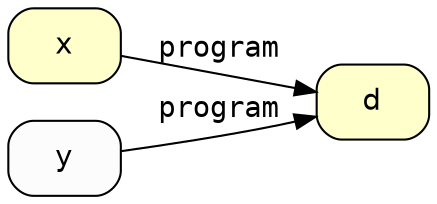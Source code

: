 digraph Workflow {
rankdir=LR
graph[fontname=Courier]
edge[fontname=Courier]
node[fontname=Helvetica]
node[shape=box style="rounded,filled" fillcolor="#FFFFCC" peripheries=1 label=""]
node1 [label="d"]
node2 [label="x"]
node[shape=box style="rounded,filled" fillcolor="#FCFCFC" peripheries=1 label=""]
node3 [label="y"]
node2 -> node1 [label="program"]
node3 -> node1 [label="program"]
}
